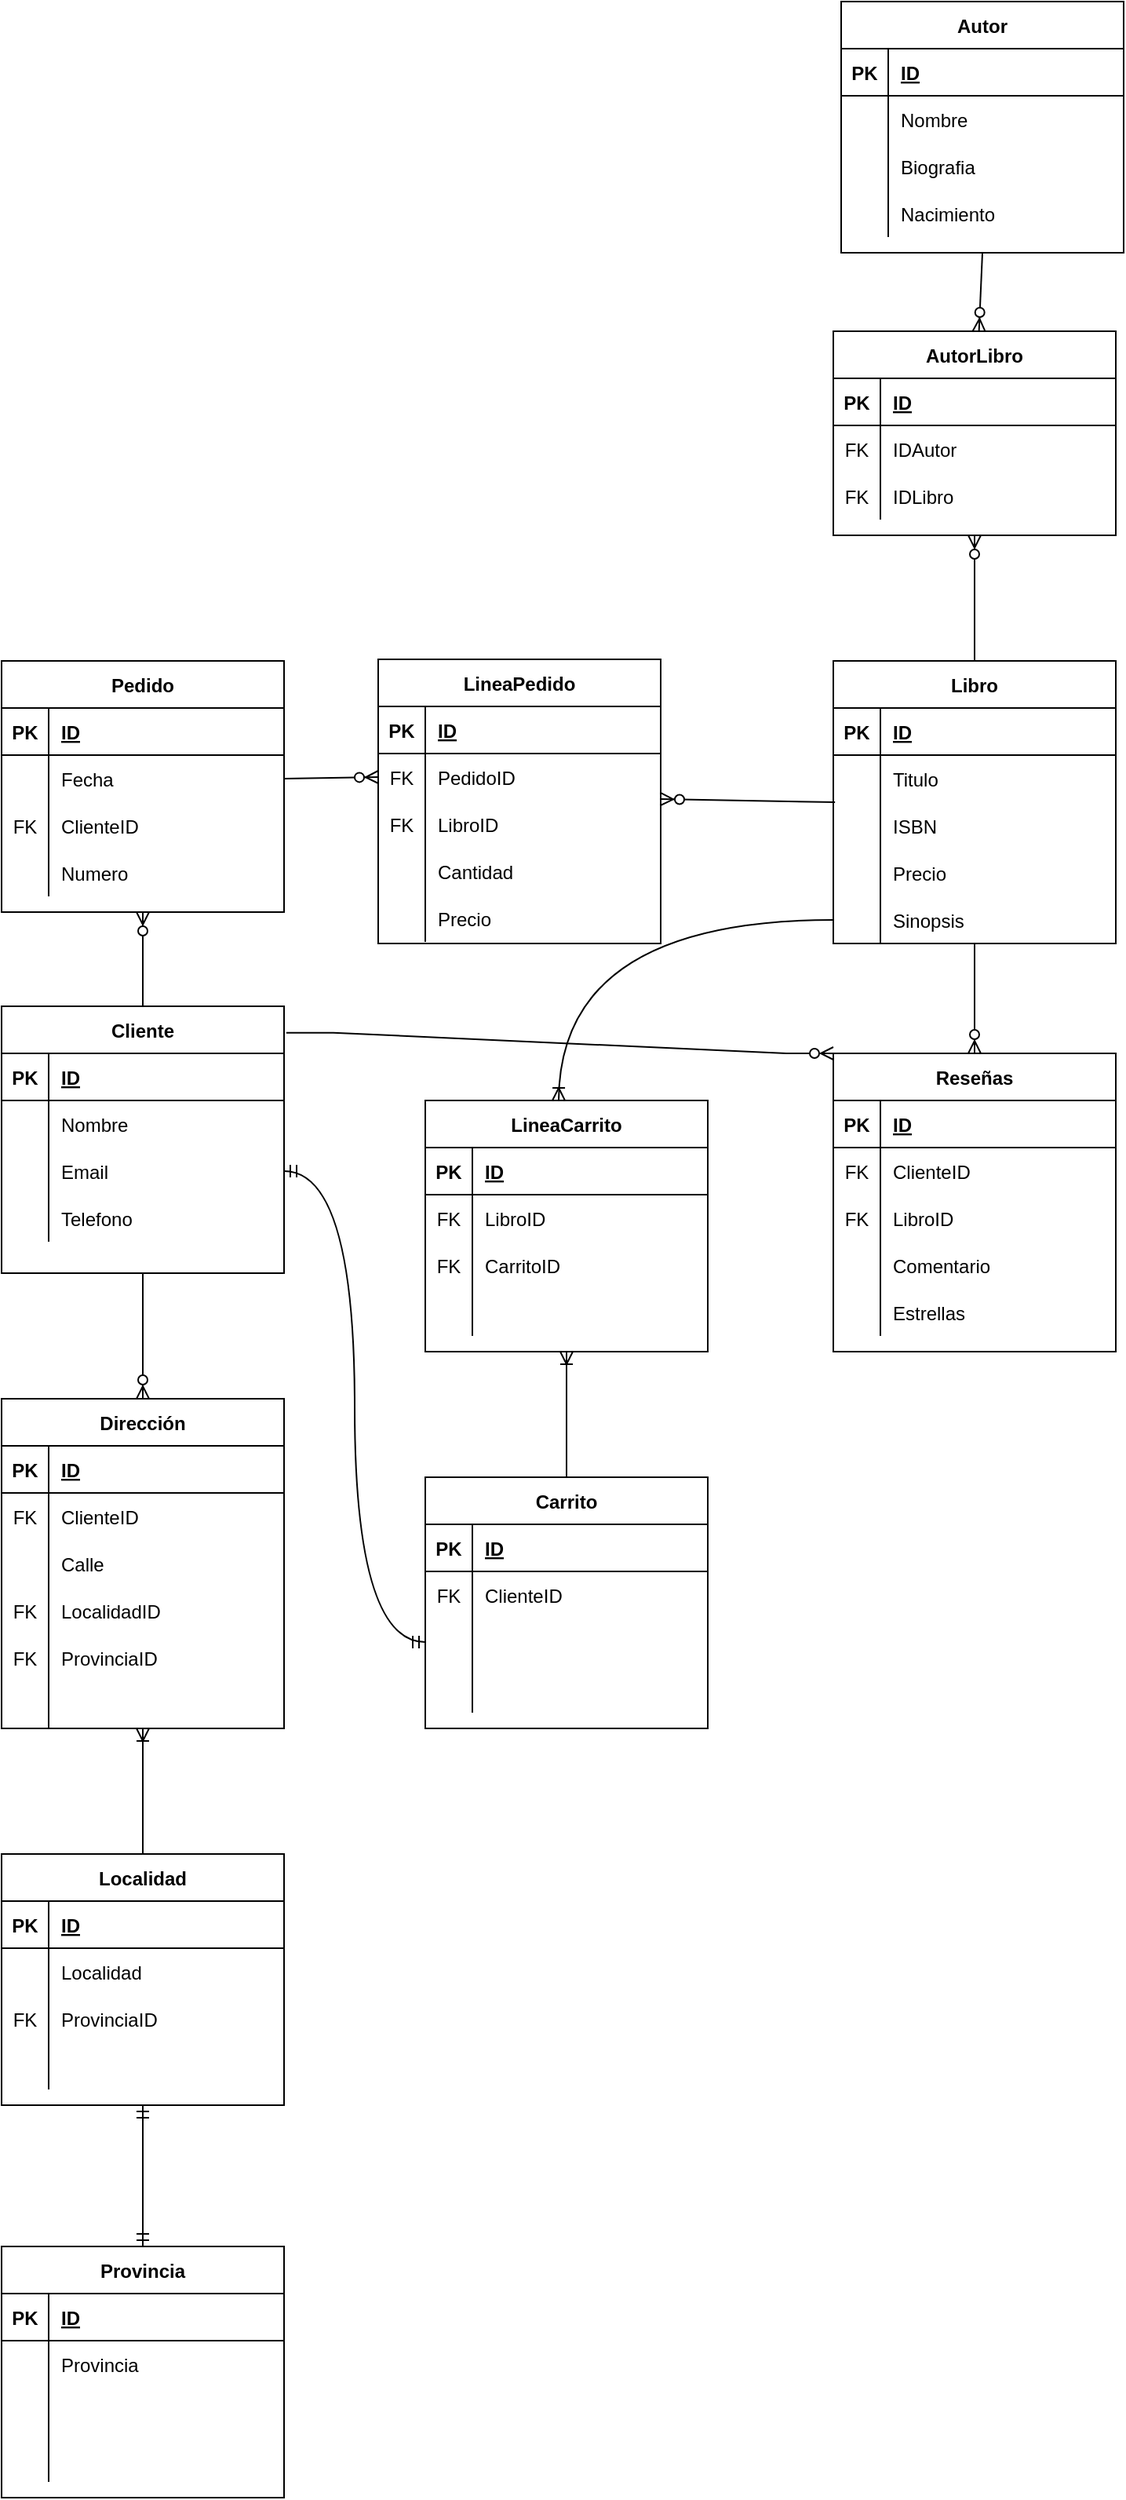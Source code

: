 <mxfile version="15.4.3" type="github">
  <diagram id="R2lEEEUBdFMjLlhIrx00" name="Page-1">
    <mxGraphModel dx="413" dy="2022" grid="1" gridSize="10" guides="1" tooltips="1" connect="1" arrows="1" fold="1" page="1" pageScale="1" pageWidth="850" pageHeight="1100" math="0" shadow="0" extFonts="Permanent Marker^https://fonts.googleapis.com/css?family=Permanent+Marker">
      <root>
        <mxCell id="0" />
        <mxCell id="1" parent="0" />
        <mxCell id="D24_BcmU_snjL173r20Y-1" value="Cliente" style="shape=table;startSize=30;container=1;collapsible=1;childLayout=tableLayout;fixedRows=1;rowLines=0;fontStyle=1;align=center;resizeLast=1;" parent="1" vertex="1">
          <mxGeometry x="70" y="500" width="180" height="170" as="geometry" />
        </mxCell>
        <mxCell id="D24_BcmU_snjL173r20Y-2" value="" style="shape=partialRectangle;collapsible=0;dropTarget=0;pointerEvents=0;fillColor=none;top=0;left=0;bottom=1;right=0;points=[[0,0.5],[1,0.5]];portConstraint=eastwest;" parent="D24_BcmU_snjL173r20Y-1" vertex="1">
          <mxGeometry y="30" width="180" height="30" as="geometry" />
        </mxCell>
        <mxCell id="D24_BcmU_snjL173r20Y-3" value="PK" style="shape=partialRectangle;connectable=0;fillColor=none;top=0;left=0;bottom=0;right=0;fontStyle=1;overflow=hidden;" parent="D24_BcmU_snjL173r20Y-2" vertex="1">
          <mxGeometry width="30" height="30" as="geometry">
            <mxRectangle width="30" height="30" as="alternateBounds" />
          </mxGeometry>
        </mxCell>
        <mxCell id="D24_BcmU_snjL173r20Y-4" value="ID" style="shape=partialRectangle;connectable=0;fillColor=none;top=0;left=0;bottom=0;right=0;align=left;spacingLeft=6;fontStyle=5;overflow=hidden;" parent="D24_BcmU_snjL173r20Y-2" vertex="1">
          <mxGeometry x="30" width="150" height="30" as="geometry">
            <mxRectangle width="150" height="30" as="alternateBounds" />
          </mxGeometry>
        </mxCell>
        <mxCell id="D24_BcmU_snjL173r20Y-5" value="" style="shape=partialRectangle;collapsible=0;dropTarget=0;pointerEvents=0;fillColor=none;top=0;left=0;bottom=0;right=0;points=[[0,0.5],[1,0.5]];portConstraint=eastwest;" parent="D24_BcmU_snjL173r20Y-1" vertex="1">
          <mxGeometry y="60" width="180" height="30" as="geometry" />
        </mxCell>
        <mxCell id="D24_BcmU_snjL173r20Y-6" value="" style="shape=partialRectangle;connectable=0;fillColor=none;top=0;left=0;bottom=0;right=0;editable=1;overflow=hidden;" parent="D24_BcmU_snjL173r20Y-5" vertex="1">
          <mxGeometry width="30" height="30" as="geometry">
            <mxRectangle width="30" height="30" as="alternateBounds" />
          </mxGeometry>
        </mxCell>
        <mxCell id="D24_BcmU_snjL173r20Y-7" value="Nombre" style="shape=partialRectangle;connectable=0;fillColor=none;top=0;left=0;bottom=0;right=0;align=left;spacingLeft=6;overflow=hidden;" parent="D24_BcmU_snjL173r20Y-5" vertex="1">
          <mxGeometry x="30" width="150" height="30" as="geometry">
            <mxRectangle width="150" height="30" as="alternateBounds" />
          </mxGeometry>
        </mxCell>
        <mxCell id="D24_BcmU_snjL173r20Y-8" value="" style="shape=partialRectangle;collapsible=0;dropTarget=0;pointerEvents=0;fillColor=none;top=0;left=0;bottom=0;right=0;points=[[0,0.5],[1,0.5]];portConstraint=eastwest;" parent="D24_BcmU_snjL173r20Y-1" vertex="1">
          <mxGeometry y="90" width="180" height="30" as="geometry" />
        </mxCell>
        <mxCell id="D24_BcmU_snjL173r20Y-9" value="" style="shape=partialRectangle;connectable=0;fillColor=none;top=0;left=0;bottom=0;right=0;editable=1;overflow=hidden;" parent="D24_BcmU_snjL173r20Y-8" vertex="1">
          <mxGeometry width="30" height="30" as="geometry">
            <mxRectangle width="30" height="30" as="alternateBounds" />
          </mxGeometry>
        </mxCell>
        <mxCell id="D24_BcmU_snjL173r20Y-10" value="Email" style="shape=partialRectangle;connectable=0;fillColor=none;top=0;left=0;bottom=0;right=0;align=left;spacingLeft=6;overflow=hidden;" parent="D24_BcmU_snjL173r20Y-8" vertex="1">
          <mxGeometry x="30" width="150" height="30" as="geometry">
            <mxRectangle width="150" height="30" as="alternateBounds" />
          </mxGeometry>
        </mxCell>
        <mxCell id="D24_BcmU_snjL173r20Y-11" value="" style="shape=partialRectangle;collapsible=0;dropTarget=0;pointerEvents=0;fillColor=none;top=0;left=0;bottom=0;right=0;points=[[0,0.5],[1,0.5]];portConstraint=eastwest;" parent="D24_BcmU_snjL173r20Y-1" vertex="1">
          <mxGeometry y="120" width="180" height="30" as="geometry" />
        </mxCell>
        <mxCell id="D24_BcmU_snjL173r20Y-12" value="" style="shape=partialRectangle;connectable=0;fillColor=none;top=0;left=0;bottom=0;right=0;editable=1;overflow=hidden;" parent="D24_BcmU_snjL173r20Y-11" vertex="1">
          <mxGeometry width="30" height="30" as="geometry">
            <mxRectangle width="30" height="30" as="alternateBounds" />
          </mxGeometry>
        </mxCell>
        <mxCell id="D24_BcmU_snjL173r20Y-13" value="Telefono" style="shape=partialRectangle;connectable=0;fillColor=none;top=0;left=0;bottom=0;right=0;align=left;spacingLeft=6;overflow=hidden;" parent="D24_BcmU_snjL173r20Y-11" vertex="1">
          <mxGeometry x="30" width="150" height="30" as="geometry">
            <mxRectangle width="150" height="30" as="alternateBounds" />
          </mxGeometry>
        </mxCell>
        <mxCell id="D24_BcmU_snjL173r20Y-14" value="Pedido" style="shape=table;startSize=30;container=1;collapsible=1;childLayout=tableLayout;fixedRows=1;rowLines=0;fontStyle=1;align=center;resizeLast=1;" parent="1" vertex="1">
          <mxGeometry x="70" y="280" width="180" height="160" as="geometry" />
        </mxCell>
        <mxCell id="D24_BcmU_snjL173r20Y-15" value="" style="shape=partialRectangle;collapsible=0;dropTarget=0;pointerEvents=0;fillColor=none;top=0;left=0;bottom=1;right=0;points=[[0,0.5],[1,0.5]];portConstraint=eastwest;" parent="D24_BcmU_snjL173r20Y-14" vertex="1">
          <mxGeometry y="30" width="180" height="30" as="geometry" />
        </mxCell>
        <mxCell id="D24_BcmU_snjL173r20Y-16" value="PK" style="shape=partialRectangle;connectable=0;fillColor=none;top=0;left=0;bottom=0;right=0;fontStyle=1;overflow=hidden;" parent="D24_BcmU_snjL173r20Y-15" vertex="1">
          <mxGeometry width="30" height="30" as="geometry">
            <mxRectangle width="30" height="30" as="alternateBounds" />
          </mxGeometry>
        </mxCell>
        <mxCell id="D24_BcmU_snjL173r20Y-17" value="ID" style="shape=partialRectangle;connectable=0;fillColor=none;top=0;left=0;bottom=0;right=0;align=left;spacingLeft=6;fontStyle=5;overflow=hidden;" parent="D24_BcmU_snjL173r20Y-15" vertex="1">
          <mxGeometry x="30" width="150" height="30" as="geometry">
            <mxRectangle width="150" height="30" as="alternateBounds" />
          </mxGeometry>
        </mxCell>
        <mxCell id="D24_BcmU_snjL173r20Y-18" value="" style="shape=partialRectangle;collapsible=0;dropTarget=0;pointerEvents=0;fillColor=none;top=0;left=0;bottom=0;right=0;points=[[0,0.5],[1,0.5]];portConstraint=eastwest;" parent="D24_BcmU_snjL173r20Y-14" vertex="1">
          <mxGeometry y="60" width="180" height="30" as="geometry" />
        </mxCell>
        <mxCell id="D24_BcmU_snjL173r20Y-19" value="" style="shape=partialRectangle;connectable=0;fillColor=none;top=0;left=0;bottom=0;right=0;editable=1;overflow=hidden;" parent="D24_BcmU_snjL173r20Y-18" vertex="1">
          <mxGeometry width="30" height="30" as="geometry">
            <mxRectangle width="30" height="30" as="alternateBounds" />
          </mxGeometry>
        </mxCell>
        <mxCell id="D24_BcmU_snjL173r20Y-20" value="Fecha" style="shape=partialRectangle;connectable=0;fillColor=none;top=0;left=0;bottom=0;right=0;align=left;spacingLeft=6;overflow=hidden;" parent="D24_BcmU_snjL173r20Y-18" vertex="1">
          <mxGeometry x="30" width="150" height="30" as="geometry">
            <mxRectangle width="150" height="30" as="alternateBounds" />
          </mxGeometry>
        </mxCell>
        <mxCell id="D24_BcmU_snjL173r20Y-21" value="" style="shape=partialRectangle;collapsible=0;dropTarget=0;pointerEvents=0;fillColor=none;top=0;left=0;bottom=0;right=0;points=[[0,0.5],[1,0.5]];portConstraint=eastwest;" parent="D24_BcmU_snjL173r20Y-14" vertex="1">
          <mxGeometry y="90" width="180" height="30" as="geometry" />
        </mxCell>
        <mxCell id="D24_BcmU_snjL173r20Y-22" value="FK" style="shape=partialRectangle;connectable=0;fillColor=none;top=0;left=0;bottom=0;right=0;editable=1;overflow=hidden;" parent="D24_BcmU_snjL173r20Y-21" vertex="1">
          <mxGeometry width="30" height="30" as="geometry">
            <mxRectangle width="30" height="30" as="alternateBounds" />
          </mxGeometry>
        </mxCell>
        <mxCell id="D24_BcmU_snjL173r20Y-23" value="ClienteID" style="shape=partialRectangle;connectable=0;fillColor=none;top=0;left=0;bottom=0;right=0;align=left;spacingLeft=6;overflow=hidden;" parent="D24_BcmU_snjL173r20Y-21" vertex="1">
          <mxGeometry x="30" width="150" height="30" as="geometry">
            <mxRectangle width="150" height="30" as="alternateBounds" />
          </mxGeometry>
        </mxCell>
        <mxCell id="D24_BcmU_snjL173r20Y-24" value="" style="shape=partialRectangle;collapsible=0;dropTarget=0;pointerEvents=0;fillColor=none;top=0;left=0;bottom=0;right=0;points=[[0,0.5],[1,0.5]];portConstraint=eastwest;" parent="D24_BcmU_snjL173r20Y-14" vertex="1">
          <mxGeometry y="120" width="180" height="30" as="geometry" />
        </mxCell>
        <mxCell id="D24_BcmU_snjL173r20Y-25" value="" style="shape=partialRectangle;connectable=0;fillColor=none;top=0;left=0;bottom=0;right=0;editable=1;overflow=hidden;" parent="D24_BcmU_snjL173r20Y-24" vertex="1">
          <mxGeometry width="30" height="30" as="geometry">
            <mxRectangle width="30" height="30" as="alternateBounds" />
          </mxGeometry>
        </mxCell>
        <mxCell id="D24_BcmU_snjL173r20Y-26" value="Numero" style="shape=partialRectangle;connectable=0;fillColor=none;top=0;left=0;bottom=0;right=0;align=left;spacingLeft=6;overflow=hidden;" parent="D24_BcmU_snjL173r20Y-24" vertex="1">
          <mxGeometry x="30" width="150" height="30" as="geometry">
            <mxRectangle width="150" height="30" as="alternateBounds" />
          </mxGeometry>
        </mxCell>
        <mxCell id="D24_BcmU_snjL173r20Y-27" value="LineaPedido" style="shape=table;startSize=30;container=1;collapsible=1;childLayout=tableLayout;fixedRows=1;rowLines=0;fontStyle=1;align=center;resizeLast=1;" parent="1" vertex="1">
          <mxGeometry x="310" y="279" width="180" height="181" as="geometry" />
        </mxCell>
        <mxCell id="D24_BcmU_snjL173r20Y-28" value="" style="shape=partialRectangle;collapsible=0;dropTarget=0;pointerEvents=0;fillColor=none;top=0;left=0;bottom=1;right=0;points=[[0,0.5],[1,0.5]];portConstraint=eastwest;" parent="D24_BcmU_snjL173r20Y-27" vertex="1">
          <mxGeometry y="30" width="180" height="30" as="geometry" />
        </mxCell>
        <mxCell id="D24_BcmU_snjL173r20Y-29" value="PK" style="shape=partialRectangle;connectable=0;fillColor=none;top=0;left=0;bottom=0;right=0;fontStyle=1;overflow=hidden;" parent="D24_BcmU_snjL173r20Y-28" vertex="1">
          <mxGeometry width="30" height="30" as="geometry" />
        </mxCell>
        <mxCell id="D24_BcmU_snjL173r20Y-30" value="ID" style="shape=partialRectangle;connectable=0;fillColor=none;top=0;left=0;bottom=0;right=0;align=left;spacingLeft=6;fontStyle=5;overflow=hidden;" parent="D24_BcmU_snjL173r20Y-28" vertex="1">
          <mxGeometry x="30" width="150" height="30" as="geometry" />
        </mxCell>
        <mxCell id="D24_BcmU_snjL173r20Y-31" value="" style="shape=partialRectangle;collapsible=0;dropTarget=0;pointerEvents=0;fillColor=none;top=0;left=0;bottom=0;right=0;points=[[0,0.5],[1,0.5]];portConstraint=eastwest;" parent="D24_BcmU_snjL173r20Y-27" vertex="1">
          <mxGeometry y="60" width="180" height="30" as="geometry" />
        </mxCell>
        <mxCell id="D24_BcmU_snjL173r20Y-32" value="FK" style="shape=partialRectangle;connectable=0;fillColor=none;top=0;left=0;bottom=0;right=0;editable=1;overflow=hidden;" parent="D24_BcmU_snjL173r20Y-31" vertex="1">
          <mxGeometry width="30" height="30" as="geometry" />
        </mxCell>
        <mxCell id="D24_BcmU_snjL173r20Y-33" value="PedidoID" style="shape=partialRectangle;connectable=0;fillColor=none;top=0;left=0;bottom=0;right=0;align=left;spacingLeft=6;overflow=hidden;" parent="D24_BcmU_snjL173r20Y-31" vertex="1">
          <mxGeometry x="30" width="150" height="30" as="geometry" />
        </mxCell>
        <mxCell id="D24_BcmU_snjL173r20Y-34" value="" style="shape=partialRectangle;collapsible=0;dropTarget=0;pointerEvents=0;fillColor=none;top=0;left=0;bottom=0;right=0;points=[[0,0.5],[1,0.5]];portConstraint=eastwest;" parent="D24_BcmU_snjL173r20Y-27" vertex="1">
          <mxGeometry y="90" width="180" height="30" as="geometry" />
        </mxCell>
        <mxCell id="D24_BcmU_snjL173r20Y-35" value="FK" style="shape=partialRectangle;connectable=0;fillColor=none;top=0;left=0;bottom=0;right=0;editable=1;overflow=hidden;" parent="D24_BcmU_snjL173r20Y-34" vertex="1">
          <mxGeometry width="30" height="30" as="geometry" />
        </mxCell>
        <mxCell id="D24_BcmU_snjL173r20Y-36" value="LibroID" style="shape=partialRectangle;connectable=0;fillColor=none;top=0;left=0;bottom=0;right=0;align=left;spacingLeft=6;overflow=hidden;" parent="D24_BcmU_snjL173r20Y-34" vertex="1">
          <mxGeometry x="30" width="150" height="30" as="geometry" />
        </mxCell>
        <mxCell id="D24_BcmU_snjL173r20Y-37" value="" style="shape=partialRectangle;collapsible=0;dropTarget=0;pointerEvents=0;fillColor=none;top=0;left=0;bottom=0;right=0;points=[[0,0.5],[1,0.5]];portConstraint=eastwest;" parent="D24_BcmU_snjL173r20Y-27" vertex="1">
          <mxGeometry y="120" width="180" height="30" as="geometry" />
        </mxCell>
        <mxCell id="D24_BcmU_snjL173r20Y-38" value="" style="shape=partialRectangle;connectable=0;fillColor=none;top=0;left=0;bottom=0;right=0;editable=1;overflow=hidden;" parent="D24_BcmU_snjL173r20Y-37" vertex="1">
          <mxGeometry width="30" height="30" as="geometry" />
        </mxCell>
        <mxCell id="D24_BcmU_snjL173r20Y-39" value="Cantidad" style="shape=partialRectangle;connectable=0;fillColor=none;top=0;left=0;bottom=0;right=0;align=left;spacingLeft=6;overflow=hidden;" parent="D24_BcmU_snjL173r20Y-37" vertex="1">
          <mxGeometry x="30" width="150" height="30" as="geometry" />
        </mxCell>
        <mxCell id="D24_BcmU_snjL173r20Y-85" value="" style="shape=partialRectangle;collapsible=0;dropTarget=0;pointerEvents=0;fillColor=none;top=0;left=0;bottom=0;right=0;points=[[0,0.5],[1,0.5]];portConstraint=eastwest;" parent="D24_BcmU_snjL173r20Y-27" vertex="1">
          <mxGeometry y="150" width="180" height="30" as="geometry" />
        </mxCell>
        <mxCell id="D24_BcmU_snjL173r20Y-86" value="" style="shape=partialRectangle;connectable=0;fillColor=none;top=0;left=0;bottom=0;right=0;editable=1;overflow=hidden;" parent="D24_BcmU_snjL173r20Y-85" vertex="1">
          <mxGeometry width="30" height="30" as="geometry" />
        </mxCell>
        <mxCell id="D24_BcmU_snjL173r20Y-87" value="Precio" style="shape=partialRectangle;connectable=0;fillColor=none;top=0;left=0;bottom=0;right=0;align=left;spacingLeft=6;overflow=hidden;" parent="D24_BcmU_snjL173r20Y-85" vertex="1">
          <mxGeometry x="30" width="150" height="30" as="geometry" />
        </mxCell>
        <mxCell id="D24_BcmU_snjL173r20Y-40" value="Libro" style="shape=table;startSize=30;container=1;collapsible=1;childLayout=tableLayout;fixedRows=1;rowLines=0;fontStyle=1;align=center;resizeLast=1;" parent="1" vertex="1">
          <mxGeometry x="600" y="280" width="180" height="180" as="geometry" />
        </mxCell>
        <mxCell id="D24_BcmU_snjL173r20Y-41" value="" style="shape=partialRectangle;collapsible=0;dropTarget=0;pointerEvents=0;fillColor=none;top=0;left=0;bottom=1;right=0;points=[[0,0.5],[1,0.5]];portConstraint=eastwest;" parent="D24_BcmU_snjL173r20Y-40" vertex="1">
          <mxGeometry y="30" width="180" height="30" as="geometry" />
        </mxCell>
        <mxCell id="D24_BcmU_snjL173r20Y-42" value="PK" style="shape=partialRectangle;connectable=0;fillColor=none;top=0;left=0;bottom=0;right=0;fontStyle=1;overflow=hidden;" parent="D24_BcmU_snjL173r20Y-41" vertex="1">
          <mxGeometry width="30" height="30" as="geometry">
            <mxRectangle width="30" height="30" as="alternateBounds" />
          </mxGeometry>
        </mxCell>
        <mxCell id="D24_BcmU_snjL173r20Y-43" value="ID" style="shape=partialRectangle;connectable=0;fillColor=none;top=0;left=0;bottom=0;right=0;align=left;spacingLeft=6;fontStyle=5;overflow=hidden;" parent="D24_BcmU_snjL173r20Y-41" vertex="1">
          <mxGeometry x="30" width="150" height="30" as="geometry">
            <mxRectangle width="150" height="30" as="alternateBounds" />
          </mxGeometry>
        </mxCell>
        <mxCell id="D24_BcmU_snjL173r20Y-44" value="" style="shape=partialRectangle;collapsible=0;dropTarget=0;pointerEvents=0;fillColor=none;top=0;left=0;bottom=0;right=0;points=[[0,0.5],[1,0.5]];portConstraint=eastwest;" parent="D24_BcmU_snjL173r20Y-40" vertex="1">
          <mxGeometry y="60" width="180" height="30" as="geometry" />
        </mxCell>
        <mxCell id="D24_BcmU_snjL173r20Y-45" value="" style="shape=partialRectangle;connectable=0;fillColor=none;top=0;left=0;bottom=0;right=0;editable=1;overflow=hidden;" parent="D24_BcmU_snjL173r20Y-44" vertex="1">
          <mxGeometry width="30" height="30" as="geometry">
            <mxRectangle width="30" height="30" as="alternateBounds" />
          </mxGeometry>
        </mxCell>
        <mxCell id="D24_BcmU_snjL173r20Y-46" value="Titulo" style="shape=partialRectangle;connectable=0;fillColor=none;top=0;left=0;bottom=0;right=0;align=left;spacingLeft=6;overflow=hidden;" parent="D24_BcmU_snjL173r20Y-44" vertex="1">
          <mxGeometry x="30" width="150" height="30" as="geometry">
            <mxRectangle width="150" height="30" as="alternateBounds" />
          </mxGeometry>
        </mxCell>
        <mxCell id="D24_BcmU_snjL173r20Y-47" value="" style="shape=partialRectangle;collapsible=0;dropTarget=0;pointerEvents=0;fillColor=none;top=0;left=0;bottom=0;right=0;points=[[0,0.5],[1,0.5]];portConstraint=eastwest;" parent="D24_BcmU_snjL173r20Y-40" vertex="1">
          <mxGeometry y="90" width="180" height="30" as="geometry" />
        </mxCell>
        <mxCell id="D24_BcmU_snjL173r20Y-48" value="" style="shape=partialRectangle;connectable=0;fillColor=none;top=0;left=0;bottom=0;right=0;editable=1;overflow=hidden;" parent="D24_BcmU_snjL173r20Y-47" vertex="1">
          <mxGeometry width="30" height="30" as="geometry">
            <mxRectangle width="30" height="30" as="alternateBounds" />
          </mxGeometry>
        </mxCell>
        <mxCell id="D24_BcmU_snjL173r20Y-49" value="ISBN" style="shape=partialRectangle;connectable=0;fillColor=none;top=0;left=0;bottom=0;right=0;align=left;spacingLeft=6;overflow=hidden;" parent="D24_BcmU_snjL173r20Y-47" vertex="1">
          <mxGeometry x="30" width="150" height="30" as="geometry">
            <mxRectangle width="150" height="30" as="alternateBounds" />
          </mxGeometry>
        </mxCell>
        <mxCell id="D24_BcmU_snjL173r20Y-50" value="" style="shape=partialRectangle;collapsible=0;dropTarget=0;pointerEvents=0;fillColor=none;top=0;left=0;bottom=0;right=0;points=[[0,0.5],[1,0.5]];portConstraint=eastwest;" parent="D24_BcmU_snjL173r20Y-40" vertex="1">
          <mxGeometry y="120" width="180" height="30" as="geometry" />
        </mxCell>
        <mxCell id="D24_BcmU_snjL173r20Y-51" value="" style="shape=partialRectangle;connectable=0;fillColor=none;top=0;left=0;bottom=0;right=0;editable=1;overflow=hidden;" parent="D24_BcmU_snjL173r20Y-50" vertex="1">
          <mxGeometry width="30" height="30" as="geometry">
            <mxRectangle width="30" height="30" as="alternateBounds" />
          </mxGeometry>
        </mxCell>
        <mxCell id="D24_BcmU_snjL173r20Y-52" value="Precio" style="shape=partialRectangle;connectable=0;fillColor=none;top=0;left=0;bottom=0;right=0;align=left;spacingLeft=6;overflow=hidden;" parent="D24_BcmU_snjL173r20Y-50" vertex="1">
          <mxGeometry x="30" width="150" height="30" as="geometry">
            <mxRectangle width="150" height="30" as="alternateBounds" />
          </mxGeometry>
        </mxCell>
        <mxCell id="D24_BcmU_snjL173r20Y-91" value="" style="shape=partialRectangle;collapsible=0;dropTarget=0;pointerEvents=0;fillColor=none;top=0;left=0;bottom=0;right=0;points=[[0,0.5],[1,0.5]];portConstraint=eastwest;" parent="D24_BcmU_snjL173r20Y-40" vertex="1">
          <mxGeometry y="150" width="180" height="30" as="geometry" />
        </mxCell>
        <mxCell id="D24_BcmU_snjL173r20Y-92" value="" style="shape=partialRectangle;connectable=0;fillColor=none;top=0;left=0;bottom=0;right=0;editable=1;overflow=hidden;" parent="D24_BcmU_snjL173r20Y-91" vertex="1">
          <mxGeometry width="30" height="30" as="geometry">
            <mxRectangle width="30" height="30" as="alternateBounds" />
          </mxGeometry>
        </mxCell>
        <mxCell id="D24_BcmU_snjL173r20Y-93" value="Sinopsis" style="shape=partialRectangle;connectable=0;fillColor=none;top=0;left=0;bottom=0;right=0;align=left;spacingLeft=6;overflow=hidden;" parent="D24_BcmU_snjL173r20Y-91" vertex="1">
          <mxGeometry x="30" width="150" height="30" as="geometry">
            <mxRectangle width="150" height="30" as="alternateBounds" />
          </mxGeometry>
        </mxCell>
        <mxCell id="D24_BcmU_snjL173r20Y-53" value="Autor" style="shape=table;startSize=30;container=1;collapsible=1;childLayout=tableLayout;fixedRows=1;rowLines=0;fontStyle=1;align=center;resizeLast=1;" parent="1" vertex="1">
          <mxGeometry x="605" y="-140" width="180" height="160" as="geometry" />
        </mxCell>
        <mxCell id="D24_BcmU_snjL173r20Y-54" value="" style="shape=partialRectangle;collapsible=0;dropTarget=0;pointerEvents=0;fillColor=none;top=0;left=0;bottom=1;right=0;points=[[0,0.5],[1,0.5]];portConstraint=eastwest;" parent="D24_BcmU_snjL173r20Y-53" vertex="1">
          <mxGeometry y="30" width="180" height="30" as="geometry" />
        </mxCell>
        <mxCell id="D24_BcmU_snjL173r20Y-55" value="PK" style="shape=partialRectangle;connectable=0;fillColor=none;top=0;left=0;bottom=0;right=0;fontStyle=1;overflow=hidden;" parent="D24_BcmU_snjL173r20Y-54" vertex="1">
          <mxGeometry width="30" height="30" as="geometry" />
        </mxCell>
        <mxCell id="D24_BcmU_snjL173r20Y-56" value="ID" style="shape=partialRectangle;connectable=0;fillColor=none;top=0;left=0;bottom=0;right=0;align=left;spacingLeft=6;fontStyle=5;overflow=hidden;" parent="D24_BcmU_snjL173r20Y-54" vertex="1">
          <mxGeometry x="30" width="150" height="30" as="geometry" />
        </mxCell>
        <mxCell id="D24_BcmU_snjL173r20Y-57" value="" style="shape=partialRectangle;collapsible=0;dropTarget=0;pointerEvents=0;fillColor=none;top=0;left=0;bottom=0;right=0;points=[[0,0.5],[1,0.5]];portConstraint=eastwest;" parent="D24_BcmU_snjL173r20Y-53" vertex="1">
          <mxGeometry y="60" width="180" height="30" as="geometry" />
        </mxCell>
        <mxCell id="D24_BcmU_snjL173r20Y-58" value="" style="shape=partialRectangle;connectable=0;fillColor=none;top=0;left=0;bottom=0;right=0;editable=1;overflow=hidden;" parent="D24_BcmU_snjL173r20Y-57" vertex="1">
          <mxGeometry width="30" height="30" as="geometry" />
        </mxCell>
        <mxCell id="D24_BcmU_snjL173r20Y-59" value="Nombre" style="shape=partialRectangle;connectable=0;fillColor=none;top=0;left=0;bottom=0;right=0;align=left;spacingLeft=6;overflow=hidden;" parent="D24_BcmU_snjL173r20Y-57" vertex="1">
          <mxGeometry x="30" width="150" height="30" as="geometry" />
        </mxCell>
        <mxCell id="D24_BcmU_snjL173r20Y-60" value="" style="shape=partialRectangle;collapsible=0;dropTarget=0;pointerEvents=0;fillColor=none;top=0;left=0;bottom=0;right=0;points=[[0,0.5],[1,0.5]];portConstraint=eastwest;" parent="D24_BcmU_snjL173r20Y-53" vertex="1">
          <mxGeometry y="90" width="180" height="30" as="geometry" />
        </mxCell>
        <mxCell id="D24_BcmU_snjL173r20Y-61" value="" style="shape=partialRectangle;connectable=0;fillColor=none;top=0;left=0;bottom=0;right=0;editable=1;overflow=hidden;" parent="D24_BcmU_snjL173r20Y-60" vertex="1">
          <mxGeometry width="30" height="30" as="geometry" />
        </mxCell>
        <mxCell id="D24_BcmU_snjL173r20Y-62" value="Biografia" style="shape=partialRectangle;connectable=0;fillColor=none;top=0;left=0;bottom=0;right=0;align=left;spacingLeft=6;overflow=hidden;" parent="D24_BcmU_snjL173r20Y-60" vertex="1">
          <mxGeometry x="30" width="150" height="30" as="geometry" />
        </mxCell>
        <mxCell id="D24_BcmU_snjL173r20Y-63" value="" style="shape=partialRectangle;collapsible=0;dropTarget=0;pointerEvents=0;fillColor=none;top=0;left=0;bottom=0;right=0;points=[[0,0.5],[1,0.5]];portConstraint=eastwest;" parent="D24_BcmU_snjL173r20Y-53" vertex="1">
          <mxGeometry y="120" width="180" height="30" as="geometry" />
        </mxCell>
        <mxCell id="D24_BcmU_snjL173r20Y-64" value="" style="shape=partialRectangle;connectable=0;fillColor=none;top=0;left=0;bottom=0;right=0;editable=1;overflow=hidden;" parent="D24_BcmU_snjL173r20Y-63" vertex="1">
          <mxGeometry width="30" height="30" as="geometry" />
        </mxCell>
        <mxCell id="D24_BcmU_snjL173r20Y-65" value="Nacimiento" style="shape=partialRectangle;connectable=0;fillColor=none;top=0;left=0;bottom=0;right=0;align=left;spacingLeft=6;overflow=hidden;" parent="D24_BcmU_snjL173r20Y-63" vertex="1">
          <mxGeometry x="30" width="150" height="30" as="geometry" />
        </mxCell>
        <mxCell id="D24_BcmU_snjL173r20Y-66" value="AutorLibro" style="shape=table;startSize=30;container=1;collapsible=1;childLayout=tableLayout;fixedRows=1;rowLines=0;fontStyle=1;align=center;resizeLast=1;" parent="1" vertex="1">
          <mxGeometry x="600" y="70" width="180" height="130" as="geometry" />
        </mxCell>
        <mxCell id="D24_BcmU_snjL173r20Y-67" value="" style="shape=partialRectangle;collapsible=0;dropTarget=0;pointerEvents=0;fillColor=none;top=0;left=0;bottom=1;right=0;points=[[0,0.5],[1,0.5]];portConstraint=eastwest;" parent="D24_BcmU_snjL173r20Y-66" vertex="1">
          <mxGeometry y="30" width="180" height="30" as="geometry" />
        </mxCell>
        <mxCell id="D24_BcmU_snjL173r20Y-68" value="PK" style="shape=partialRectangle;connectable=0;fillColor=none;top=0;left=0;bottom=0;right=0;fontStyle=1;overflow=hidden;" parent="D24_BcmU_snjL173r20Y-67" vertex="1">
          <mxGeometry width="30" height="30" as="geometry">
            <mxRectangle width="30" height="30" as="alternateBounds" />
          </mxGeometry>
        </mxCell>
        <mxCell id="D24_BcmU_snjL173r20Y-69" value="ID" style="shape=partialRectangle;connectable=0;fillColor=none;top=0;left=0;bottom=0;right=0;align=left;spacingLeft=6;fontStyle=5;overflow=hidden;" parent="D24_BcmU_snjL173r20Y-67" vertex="1">
          <mxGeometry x="30" width="150" height="30" as="geometry">
            <mxRectangle width="150" height="30" as="alternateBounds" />
          </mxGeometry>
        </mxCell>
        <mxCell id="D24_BcmU_snjL173r20Y-70" value="" style="shape=partialRectangle;collapsible=0;dropTarget=0;pointerEvents=0;fillColor=none;top=0;left=0;bottom=0;right=0;points=[[0,0.5],[1,0.5]];portConstraint=eastwest;" parent="D24_BcmU_snjL173r20Y-66" vertex="1">
          <mxGeometry y="60" width="180" height="30" as="geometry" />
        </mxCell>
        <mxCell id="D24_BcmU_snjL173r20Y-71" value="FK" style="shape=partialRectangle;connectable=0;fillColor=none;top=0;left=0;bottom=0;right=0;editable=1;overflow=hidden;" parent="D24_BcmU_snjL173r20Y-70" vertex="1">
          <mxGeometry width="30" height="30" as="geometry">
            <mxRectangle width="30" height="30" as="alternateBounds" />
          </mxGeometry>
        </mxCell>
        <mxCell id="D24_BcmU_snjL173r20Y-72" value="IDAutor" style="shape=partialRectangle;connectable=0;fillColor=none;top=0;left=0;bottom=0;right=0;align=left;spacingLeft=6;overflow=hidden;" parent="D24_BcmU_snjL173r20Y-70" vertex="1">
          <mxGeometry x="30" width="150" height="30" as="geometry">
            <mxRectangle width="150" height="30" as="alternateBounds" />
          </mxGeometry>
        </mxCell>
        <mxCell id="D24_BcmU_snjL173r20Y-73" value="" style="shape=partialRectangle;collapsible=0;dropTarget=0;pointerEvents=0;fillColor=none;top=0;left=0;bottom=0;right=0;points=[[0,0.5],[1,0.5]];portConstraint=eastwest;" parent="D24_BcmU_snjL173r20Y-66" vertex="1">
          <mxGeometry y="90" width="180" height="30" as="geometry" />
        </mxCell>
        <mxCell id="D24_BcmU_snjL173r20Y-74" value="FK" style="shape=partialRectangle;connectable=0;fillColor=none;top=0;left=0;bottom=0;right=0;editable=1;overflow=hidden;" parent="D24_BcmU_snjL173r20Y-73" vertex="1">
          <mxGeometry width="30" height="30" as="geometry">
            <mxRectangle width="30" height="30" as="alternateBounds" />
          </mxGeometry>
        </mxCell>
        <mxCell id="D24_BcmU_snjL173r20Y-75" value="IDLibro" style="shape=partialRectangle;connectable=0;fillColor=none;top=0;left=0;bottom=0;right=0;align=left;spacingLeft=6;overflow=hidden;" parent="D24_BcmU_snjL173r20Y-73" vertex="1">
          <mxGeometry x="30" width="150" height="30" as="geometry">
            <mxRectangle width="150" height="30" as="alternateBounds" />
          </mxGeometry>
        </mxCell>
        <mxCell id="D24_BcmU_snjL173r20Y-79" value="" style="fontSize=12;html=1;endArrow=ERzeroToMany;endFill=1;exitX=0.5;exitY=0;exitDx=0;exitDy=0;entryX=0.5;entryY=1;entryDx=0;entryDy=0;" parent="1" source="D24_BcmU_snjL173r20Y-1" edge="1" target="D24_BcmU_snjL173r20Y-14">
          <mxGeometry width="100" height="100" relative="1" as="geometry">
            <mxPoint x="370" y="400" as="sourcePoint" />
            <mxPoint x="150" y="450" as="targetPoint" />
          </mxGeometry>
        </mxCell>
        <mxCell id="D24_BcmU_snjL173r20Y-80" value="" style="fontSize=12;html=1;endArrow=ERzeroToMany;endFill=1;exitX=1;exitY=0.5;exitDx=0;exitDy=0;entryX=0;entryY=0.5;entryDx=0;entryDy=0;" parent="1" source="D24_BcmU_snjL173r20Y-18" target="D24_BcmU_snjL173r20Y-31" edge="1">
          <mxGeometry width="100" height="100" relative="1" as="geometry">
            <mxPoint x="177.92" y="539.04" as="sourcePoint" />
            <mxPoint x="180" y="450" as="targetPoint" />
          </mxGeometry>
        </mxCell>
        <mxCell id="D24_BcmU_snjL173r20Y-81" value="" style="fontSize=12;html=1;endArrow=ERzeroToMany;endFill=1;exitX=0.006;exitY=0;exitDx=0;exitDy=0;exitPerimeter=0;entryX=1;entryY=-0.033;entryDx=0;entryDy=0;entryPerimeter=0;" parent="1" source="D24_BcmU_snjL173r20Y-47" target="D24_BcmU_snjL173r20Y-34" edge="1">
          <mxGeometry width="100" height="100" relative="1" as="geometry">
            <mxPoint x="250" y="365" as="sourcePoint" />
            <mxPoint x="540" y="340" as="targetPoint" />
          </mxGeometry>
        </mxCell>
        <mxCell id="D24_BcmU_snjL173r20Y-82" value="" style="fontSize=12;html=1;endArrow=ERzeroToMany;endFill=1;exitX=0.5;exitY=0;exitDx=0;exitDy=0;entryX=0.5;entryY=1;entryDx=0;entryDy=0;" parent="1" source="D24_BcmU_snjL173r20Y-40" target="D24_BcmU_snjL173r20Y-66" edge="1">
          <mxGeometry width="100" height="100" relative="1" as="geometry">
            <mxPoint x="611.08" y="380" as="sourcePoint" />
            <mxPoint x="500" y="378.01" as="targetPoint" />
          </mxGeometry>
        </mxCell>
        <mxCell id="D24_BcmU_snjL173r20Y-83" value="" style="fontSize=12;html=1;endArrow=ERzeroToMany;endFill=1;exitX=0.5;exitY=1;exitDx=0;exitDy=0;" parent="1" source="D24_BcmU_snjL173r20Y-53" target="D24_BcmU_snjL173r20Y-66" edge="1">
          <mxGeometry width="100" height="100" relative="1" as="geometry">
            <mxPoint x="700" y="290" as="sourcePoint" />
            <mxPoint x="700" y="240" as="targetPoint" />
          </mxGeometry>
        </mxCell>
        <mxCell id="N1OmtjhmehgEjRkZOcJP-1" value="Reseñas" style="shape=table;startSize=30;container=1;collapsible=1;childLayout=tableLayout;fixedRows=1;rowLines=0;fontStyle=1;align=center;resizeLast=1;" vertex="1" parent="1">
          <mxGeometry x="600" y="530" width="180" height="190" as="geometry" />
        </mxCell>
        <mxCell id="N1OmtjhmehgEjRkZOcJP-2" value="" style="shape=partialRectangle;collapsible=0;dropTarget=0;pointerEvents=0;fillColor=none;top=0;left=0;bottom=1;right=0;points=[[0,0.5],[1,0.5]];portConstraint=eastwest;" vertex="1" parent="N1OmtjhmehgEjRkZOcJP-1">
          <mxGeometry y="30" width="180" height="30" as="geometry" />
        </mxCell>
        <mxCell id="N1OmtjhmehgEjRkZOcJP-3" value="PK" style="shape=partialRectangle;connectable=0;fillColor=none;top=0;left=0;bottom=0;right=0;fontStyle=1;overflow=hidden;" vertex="1" parent="N1OmtjhmehgEjRkZOcJP-2">
          <mxGeometry width="30" height="30" as="geometry">
            <mxRectangle width="30" height="30" as="alternateBounds" />
          </mxGeometry>
        </mxCell>
        <mxCell id="N1OmtjhmehgEjRkZOcJP-4" value="ID" style="shape=partialRectangle;connectable=0;fillColor=none;top=0;left=0;bottom=0;right=0;align=left;spacingLeft=6;fontStyle=5;overflow=hidden;" vertex="1" parent="N1OmtjhmehgEjRkZOcJP-2">
          <mxGeometry x="30" width="150" height="30" as="geometry">
            <mxRectangle width="150" height="30" as="alternateBounds" />
          </mxGeometry>
        </mxCell>
        <mxCell id="N1OmtjhmehgEjRkZOcJP-5" value="" style="shape=partialRectangle;collapsible=0;dropTarget=0;pointerEvents=0;fillColor=none;top=0;left=0;bottom=0;right=0;points=[[0,0.5],[1,0.5]];portConstraint=eastwest;" vertex="1" parent="N1OmtjhmehgEjRkZOcJP-1">
          <mxGeometry y="60" width="180" height="30" as="geometry" />
        </mxCell>
        <mxCell id="N1OmtjhmehgEjRkZOcJP-6" value="FK" style="shape=partialRectangle;connectable=0;fillColor=none;top=0;left=0;bottom=0;right=0;editable=1;overflow=hidden;" vertex="1" parent="N1OmtjhmehgEjRkZOcJP-5">
          <mxGeometry width="30" height="30" as="geometry">
            <mxRectangle width="30" height="30" as="alternateBounds" />
          </mxGeometry>
        </mxCell>
        <mxCell id="N1OmtjhmehgEjRkZOcJP-7" value="ClienteID" style="shape=partialRectangle;connectable=0;fillColor=none;top=0;left=0;bottom=0;right=0;align=left;spacingLeft=6;overflow=hidden;" vertex="1" parent="N1OmtjhmehgEjRkZOcJP-5">
          <mxGeometry x="30" width="150" height="30" as="geometry">
            <mxRectangle width="150" height="30" as="alternateBounds" />
          </mxGeometry>
        </mxCell>
        <mxCell id="N1OmtjhmehgEjRkZOcJP-8" value="" style="shape=partialRectangle;collapsible=0;dropTarget=0;pointerEvents=0;fillColor=none;top=0;left=0;bottom=0;right=0;points=[[0,0.5],[1,0.5]];portConstraint=eastwest;" vertex="1" parent="N1OmtjhmehgEjRkZOcJP-1">
          <mxGeometry y="90" width="180" height="30" as="geometry" />
        </mxCell>
        <mxCell id="N1OmtjhmehgEjRkZOcJP-9" value="FK" style="shape=partialRectangle;connectable=0;fillColor=none;top=0;left=0;bottom=0;right=0;editable=1;overflow=hidden;" vertex="1" parent="N1OmtjhmehgEjRkZOcJP-8">
          <mxGeometry width="30" height="30" as="geometry">
            <mxRectangle width="30" height="30" as="alternateBounds" />
          </mxGeometry>
        </mxCell>
        <mxCell id="N1OmtjhmehgEjRkZOcJP-10" value="LibroID" style="shape=partialRectangle;connectable=0;fillColor=none;top=0;left=0;bottom=0;right=0;align=left;spacingLeft=6;overflow=hidden;" vertex="1" parent="N1OmtjhmehgEjRkZOcJP-8">
          <mxGeometry x="30" width="150" height="30" as="geometry">
            <mxRectangle width="150" height="30" as="alternateBounds" />
          </mxGeometry>
        </mxCell>
        <mxCell id="N1OmtjhmehgEjRkZOcJP-11" value="" style="shape=partialRectangle;collapsible=0;dropTarget=0;pointerEvents=0;fillColor=none;top=0;left=0;bottom=0;right=0;points=[[0,0.5],[1,0.5]];portConstraint=eastwest;" vertex="1" parent="N1OmtjhmehgEjRkZOcJP-1">
          <mxGeometry y="120" width="180" height="30" as="geometry" />
        </mxCell>
        <mxCell id="N1OmtjhmehgEjRkZOcJP-12" value="" style="shape=partialRectangle;connectable=0;fillColor=none;top=0;left=0;bottom=0;right=0;editable=1;overflow=hidden;" vertex="1" parent="N1OmtjhmehgEjRkZOcJP-11">
          <mxGeometry width="30" height="30" as="geometry">
            <mxRectangle width="30" height="30" as="alternateBounds" />
          </mxGeometry>
        </mxCell>
        <mxCell id="N1OmtjhmehgEjRkZOcJP-13" value="Comentario" style="shape=partialRectangle;connectable=0;fillColor=none;top=0;left=0;bottom=0;right=0;align=left;spacingLeft=6;overflow=hidden;" vertex="1" parent="N1OmtjhmehgEjRkZOcJP-11">
          <mxGeometry x="30" width="150" height="30" as="geometry">
            <mxRectangle width="150" height="30" as="alternateBounds" />
          </mxGeometry>
        </mxCell>
        <mxCell id="N1OmtjhmehgEjRkZOcJP-15" value="" style="shape=partialRectangle;collapsible=0;dropTarget=0;pointerEvents=0;fillColor=none;top=0;left=0;bottom=0;right=0;points=[[0,0.5],[1,0.5]];portConstraint=eastwest;" vertex="1" parent="N1OmtjhmehgEjRkZOcJP-1">
          <mxGeometry y="150" width="180" height="30" as="geometry" />
        </mxCell>
        <mxCell id="N1OmtjhmehgEjRkZOcJP-16" value="" style="shape=partialRectangle;connectable=0;fillColor=none;top=0;left=0;bottom=0;right=0;editable=1;overflow=hidden;" vertex="1" parent="N1OmtjhmehgEjRkZOcJP-15">
          <mxGeometry width="30" height="30" as="geometry">
            <mxRectangle width="30" height="30" as="alternateBounds" />
          </mxGeometry>
        </mxCell>
        <mxCell id="N1OmtjhmehgEjRkZOcJP-17" value="Estrellas" style="shape=partialRectangle;connectable=0;fillColor=none;top=0;left=0;bottom=0;right=0;align=left;spacingLeft=6;overflow=hidden;" vertex="1" parent="N1OmtjhmehgEjRkZOcJP-15">
          <mxGeometry x="30" width="150" height="30" as="geometry">
            <mxRectangle width="150" height="30" as="alternateBounds" />
          </mxGeometry>
        </mxCell>
        <mxCell id="N1OmtjhmehgEjRkZOcJP-18" value="" style="fontSize=12;html=1;endArrow=ERzeroToMany;endFill=1;rounded=0;entryX=0.5;entryY=0;entryDx=0;entryDy=0;" edge="1" parent="1" source="D24_BcmU_snjL173r20Y-91" target="N1OmtjhmehgEjRkZOcJP-1">
          <mxGeometry width="100" height="100" relative="1" as="geometry">
            <mxPoint x="400" y="700" as="sourcePoint" />
            <mxPoint x="500" y="600" as="targetPoint" />
          </mxGeometry>
        </mxCell>
        <mxCell id="N1OmtjhmehgEjRkZOcJP-19" value="" style="edgeStyle=entityRelationEdgeStyle;fontSize=12;html=1;endArrow=ERzeroToMany;endFill=1;rounded=0;exitX=1.008;exitY=0.099;exitDx=0;exitDy=0;exitPerimeter=0;entryX=0;entryY=0;entryDx=0;entryDy=0;" edge="1" parent="1" source="D24_BcmU_snjL173r20Y-1" target="N1OmtjhmehgEjRkZOcJP-1">
          <mxGeometry width="100" height="100" relative="1" as="geometry">
            <mxPoint x="340" y="650" as="sourcePoint" />
            <mxPoint x="600" y="560" as="targetPoint" />
          </mxGeometry>
        </mxCell>
        <mxCell id="N1OmtjhmehgEjRkZOcJP-20" value="Dirección" style="shape=table;startSize=30;container=1;collapsible=1;childLayout=tableLayout;fixedRows=1;rowLines=0;fontStyle=1;align=center;resizeLast=1;" vertex="1" parent="1">
          <mxGeometry x="70" y="750" width="180" height="210" as="geometry" />
        </mxCell>
        <mxCell id="N1OmtjhmehgEjRkZOcJP-21" value="" style="shape=partialRectangle;collapsible=0;dropTarget=0;pointerEvents=0;fillColor=none;top=0;left=0;bottom=1;right=0;points=[[0,0.5],[1,0.5]];portConstraint=eastwest;" vertex="1" parent="N1OmtjhmehgEjRkZOcJP-20">
          <mxGeometry y="30" width="180" height="30" as="geometry" />
        </mxCell>
        <mxCell id="N1OmtjhmehgEjRkZOcJP-22" value="PK" style="shape=partialRectangle;connectable=0;fillColor=none;top=0;left=0;bottom=0;right=0;fontStyle=1;overflow=hidden;" vertex="1" parent="N1OmtjhmehgEjRkZOcJP-21">
          <mxGeometry width="30" height="30" as="geometry">
            <mxRectangle width="30" height="30" as="alternateBounds" />
          </mxGeometry>
        </mxCell>
        <mxCell id="N1OmtjhmehgEjRkZOcJP-23" value="ID" style="shape=partialRectangle;connectable=0;fillColor=none;top=0;left=0;bottom=0;right=0;align=left;spacingLeft=6;fontStyle=5;overflow=hidden;" vertex="1" parent="N1OmtjhmehgEjRkZOcJP-21">
          <mxGeometry x="30" width="150" height="30" as="geometry">
            <mxRectangle width="150" height="30" as="alternateBounds" />
          </mxGeometry>
        </mxCell>
        <mxCell id="N1OmtjhmehgEjRkZOcJP-24" value="" style="shape=partialRectangle;collapsible=0;dropTarget=0;pointerEvents=0;fillColor=none;top=0;left=0;bottom=0;right=0;points=[[0,0.5],[1,0.5]];portConstraint=eastwest;" vertex="1" parent="N1OmtjhmehgEjRkZOcJP-20">
          <mxGeometry y="60" width="180" height="30" as="geometry" />
        </mxCell>
        <mxCell id="N1OmtjhmehgEjRkZOcJP-25" value="FK" style="shape=partialRectangle;connectable=0;fillColor=none;top=0;left=0;bottom=0;right=0;editable=1;overflow=hidden;" vertex="1" parent="N1OmtjhmehgEjRkZOcJP-24">
          <mxGeometry width="30" height="30" as="geometry">
            <mxRectangle width="30" height="30" as="alternateBounds" />
          </mxGeometry>
        </mxCell>
        <mxCell id="N1OmtjhmehgEjRkZOcJP-26" value="ClienteID" style="shape=partialRectangle;connectable=0;fillColor=none;top=0;left=0;bottom=0;right=0;align=left;spacingLeft=6;overflow=hidden;" vertex="1" parent="N1OmtjhmehgEjRkZOcJP-24">
          <mxGeometry x="30" width="150" height="30" as="geometry">
            <mxRectangle width="150" height="30" as="alternateBounds" />
          </mxGeometry>
        </mxCell>
        <mxCell id="N1OmtjhmehgEjRkZOcJP-44" value="" style="shape=partialRectangle;collapsible=0;dropTarget=0;pointerEvents=0;fillColor=none;top=0;left=0;bottom=0;right=0;points=[[0,0.5],[1,0.5]];portConstraint=eastwest;" vertex="1" parent="N1OmtjhmehgEjRkZOcJP-20">
          <mxGeometry y="90" width="180" height="30" as="geometry" />
        </mxCell>
        <mxCell id="N1OmtjhmehgEjRkZOcJP-45" value="" style="shape=partialRectangle;connectable=0;fillColor=none;top=0;left=0;bottom=0;right=0;editable=1;overflow=hidden;" vertex="1" parent="N1OmtjhmehgEjRkZOcJP-44">
          <mxGeometry width="30" height="30" as="geometry">
            <mxRectangle width="30" height="30" as="alternateBounds" />
          </mxGeometry>
        </mxCell>
        <mxCell id="N1OmtjhmehgEjRkZOcJP-46" value="Calle" style="shape=partialRectangle;connectable=0;fillColor=none;top=0;left=0;bottom=0;right=0;align=left;spacingLeft=6;overflow=hidden;" vertex="1" parent="N1OmtjhmehgEjRkZOcJP-44">
          <mxGeometry x="30" width="150" height="30" as="geometry">
            <mxRectangle width="150" height="30" as="alternateBounds" />
          </mxGeometry>
        </mxCell>
        <mxCell id="N1OmtjhmehgEjRkZOcJP-27" value="" style="shape=partialRectangle;collapsible=0;dropTarget=0;pointerEvents=0;fillColor=none;top=0;left=0;bottom=0;right=0;points=[[0,0.5],[1,0.5]];portConstraint=eastwest;" vertex="1" parent="N1OmtjhmehgEjRkZOcJP-20">
          <mxGeometry y="120" width="180" height="30" as="geometry" />
        </mxCell>
        <mxCell id="N1OmtjhmehgEjRkZOcJP-28" value="FK" style="shape=partialRectangle;connectable=0;fillColor=none;top=0;left=0;bottom=0;right=0;editable=1;overflow=hidden;" vertex="1" parent="N1OmtjhmehgEjRkZOcJP-27">
          <mxGeometry width="30" height="30" as="geometry">
            <mxRectangle width="30" height="30" as="alternateBounds" />
          </mxGeometry>
        </mxCell>
        <mxCell id="N1OmtjhmehgEjRkZOcJP-29" value="LocalidadID" style="shape=partialRectangle;connectable=0;fillColor=none;top=0;left=0;bottom=0;right=0;align=left;spacingLeft=6;overflow=hidden;" vertex="1" parent="N1OmtjhmehgEjRkZOcJP-27">
          <mxGeometry x="30" width="150" height="30" as="geometry">
            <mxRectangle width="150" height="30" as="alternateBounds" />
          </mxGeometry>
        </mxCell>
        <mxCell id="N1OmtjhmehgEjRkZOcJP-30" value="" style="shape=partialRectangle;collapsible=0;dropTarget=0;pointerEvents=0;fillColor=none;top=0;left=0;bottom=0;right=0;points=[[0,0.5],[1,0.5]];portConstraint=eastwest;" vertex="1" parent="N1OmtjhmehgEjRkZOcJP-20">
          <mxGeometry y="150" width="180" height="30" as="geometry" />
        </mxCell>
        <mxCell id="N1OmtjhmehgEjRkZOcJP-31" value="FK" style="shape=partialRectangle;connectable=0;fillColor=none;top=0;left=0;bottom=0;right=0;editable=1;overflow=hidden;" vertex="1" parent="N1OmtjhmehgEjRkZOcJP-30">
          <mxGeometry width="30" height="30" as="geometry">
            <mxRectangle width="30" height="30" as="alternateBounds" />
          </mxGeometry>
        </mxCell>
        <mxCell id="N1OmtjhmehgEjRkZOcJP-32" value="ProvinciaID" style="shape=partialRectangle;connectable=0;fillColor=none;top=0;left=0;bottom=0;right=0;align=left;spacingLeft=6;overflow=hidden;" vertex="1" parent="N1OmtjhmehgEjRkZOcJP-30">
          <mxGeometry x="30" width="150" height="30" as="geometry">
            <mxRectangle width="150" height="30" as="alternateBounds" />
          </mxGeometry>
        </mxCell>
        <mxCell id="N1OmtjhmehgEjRkZOcJP-40" value="" style="shape=partialRectangle;collapsible=0;dropTarget=0;pointerEvents=0;fillColor=none;top=0;left=0;bottom=0;right=0;points=[[0,0.5],[1,0.5]];portConstraint=eastwest;" vertex="1" parent="N1OmtjhmehgEjRkZOcJP-20">
          <mxGeometry y="180" width="180" height="30" as="geometry" />
        </mxCell>
        <mxCell id="N1OmtjhmehgEjRkZOcJP-41" value="" style="shape=partialRectangle;connectable=0;fillColor=none;top=0;left=0;bottom=0;right=0;editable=1;overflow=hidden;" vertex="1" parent="N1OmtjhmehgEjRkZOcJP-40">
          <mxGeometry width="30" height="30" as="geometry">
            <mxRectangle width="30" height="30" as="alternateBounds" />
          </mxGeometry>
        </mxCell>
        <mxCell id="N1OmtjhmehgEjRkZOcJP-42" value="" style="shape=partialRectangle;connectable=0;fillColor=none;top=0;left=0;bottom=0;right=0;align=left;spacingLeft=6;overflow=hidden;" vertex="1" parent="N1OmtjhmehgEjRkZOcJP-40">
          <mxGeometry x="30" width="150" height="30" as="geometry">
            <mxRectangle width="150" height="30" as="alternateBounds" />
          </mxGeometry>
        </mxCell>
        <mxCell id="N1OmtjhmehgEjRkZOcJP-38" value="" style="fontSize=12;html=1;endArrow=ERzeroToMany;endFill=1;rounded=0;exitX=0.5;exitY=1;exitDx=0;exitDy=0;entryX=0.5;entryY=0;entryDx=0;entryDy=0;" edge="1" parent="1" source="D24_BcmU_snjL173r20Y-1" target="N1OmtjhmehgEjRkZOcJP-20">
          <mxGeometry width="100" height="100" relative="1" as="geometry">
            <mxPoint x="350" y="660" as="sourcePoint" />
            <mxPoint x="450" y="560" as="targetPoint" />
          </mxGeometry>
        </mxCell>
        <mxCell id="N1OmtjhmehgEjRkZOcJP-47" value="Carrito" style="shape=table;startSize=30;container=1;collapsible=1;childLayout=tableLayout;fixedRows=1;rowLines=0;fontStyle=1;align=center;resizeLast=1;" vertex="1" parent="1">
          <mxGeometry x="340" y="800" width="180" height="160" as="geometry" />
        </mxCell>
        <mxCell id="N1OmtjhmehgEjRkZOcJP-48" value="" style="shape=partialRectangle;collapsible=0;dropTarget=0;pointerEvents=0;fillColor=none;top=0;left=0;bottom=1;right=0;points=[[0,0.5],[1,0.5]];portConstraint=eastwest;" vertex="1" parent="N1OmtjhmehgEjRkZOcJP-47">
          <mxGeometry y="30" width="180" height="30" as="geometry" />
        </mxCell>
        <mxCell id="N1OmtjhmehgEjRkZOcJP-49" value="PK" style="shape=partialRectangle;connectable=0;fillColor=none;top=0;left=0;bottom=0;right=0;fontStyle=1;overflow=hidden;" vertex="1" parent="N1OmtjhmehgEjRkZOcJP-48">
          <mxGeometry width="30" height="30" as="geometry">
            <mxRectangle width="30" height="30" as="alternateBounds" />
          </mxGeometry>
        </mxCell>
        <mxCell id="N1OmtjhmehgEjRkZOcJP-50" value="ID" style="shape=partialRectangle;connectable=0;fillColor=none;top=0;left=0;bottom=0;right=0;align=left;spacingLeft=6;fontStyle=5;overflow=hidden;" vertex="1" parent="N1OmtjhmehgEjRkZOcJP-48">
          <mxGeometry x="30" width="150" height="30" as="geometry">
            <mxRectangle width="150" height="30" as="alternateBounds" />
          </mxGeometry>
        </mxCell>
        <mxCell id="N1OmtjhmehgEjRkZOcJP-51" value="" style="shape=partialRectangle;collapsible=0;dropTarget=0;pointerEvents=0;fillColor=none;top=0;left=0;bottom=0;right=0;points=[[0,0.5],[1,0.5]];portConstraint=eastwest;" vertex="1" parent="N1OmtjhmehgEjRkZOcJP-47">
          <mxGeometry y="60" width="180" height="30" as="geometry" />
        </mxCell>
        <mxCell id="N1OmtjhmehgEjRkZOcJP-52" value="FK" style="shape=partialRectangle;connectable=0;fillColor=none;top=0;left=0;bottom=0;right=0;editable=1;overflow=hidden;" vertex="1" parent="N1OmtjhmehgEjRkZOcJP-51">
          <mxGeometry width="30" height="30" as="geometry">
            <mxRectangle width="30" height="30" as="alternateBounds" />
          </mxGeometry>
        </mxCell>
        <mxCell id="N1OmtjhmehgEjRkZOcJP-53" value="ClienteID" style="shape=partialRectangle;connectable=0;fillColor=none;top=0;left=0;bottom=0;right=0;align=left;spacingLeft=6;overflow=hidden;" vertex="1" parent="N1OmtjhmehgEjRkZOcJP-51">
          <mxGeometry x="30" width="150" height="30" as="geometry">
            <mxRectangle width="150" height="30" as="alternateBounds" />
          </mxGeometry>
        </mxCell>
        <mxCell id="N1OmtjhmehgEjRkZOcJP-54" value="" style="shape=partialRectangle;collapsible=0;dropTarget=0;pointerEvents=0;fillColor=none;top=0;left=0;bottom=0;right=0;points=[[0,0.5],[1,0.5]];portConstraint=eastwest;" vertex="1" parent="N1OmtjhmehgEjRkZOcJP-47">
          <mxGeometry y="90" width="180" height="30" as="geometry" />
        </mxCell>
        <mxCell id="N1OmtjhmehgEjRkZOcJP-55" value="" style="shape=partialRectangle;connectable=0;fillColor=none;top=0;left=0;bottom=0;right=0;editable=1;overflow=hidden;" vertex="1" parent="N1OmtjhmehgEjRkZOcJP-54">
          <mxGeometry width="30" height="30" as="geometry">
            <mxRectangle width="30" height="30" as="alternateBounds" />
          </mxGeometry>
        </mxCell>
        <mxCell id="N1OmtjhmehgEjRkZOcJP-56" value="" style="shape=partialRectangle;connectable=0;fillColor=none;top=0;left=0;bottom=0;right=0;align=left;spacingLeft=6;overflow=hidden;" vertex="1" parent="N1OmtjhmehgEjRkZOcJP-54">
          <mxGeometry x="30" width="150" height="30" as="geometry">
            <mxRectangle width="150" height="30" as="alternateBounds" />
          </mxGeometry>
        </mxCell>
        <mxCell id="N1OmtjhmehgEjRkZOcJP-57" value="" style="shape=partialRectangle;collapsible=0;dropTarget=0;pointerEvents=0;fillColor=none;top=0;left=0;bottom=0;right=0;points=[[0,0.5],[1,0.5]];portConstraint=eastwest;" vertex="1" parent="N1OmtjhmehgEjRkZOcJP-47">
          <mxGeometry y="120" width="180" height="30" as="geometry" />
        </mxCell>
        <mxCell id="N1OmtjhmehgEjRkZOcJP-58" value="" style="shape=partialRectangle;connectable=0;fillColor=none;top=0;left=0;bottom=0;right=0;editable=1;overflow=hidden;" vertex="1" parent="N1OmtjhmehgEjRkZOcJP-57">
          <mxGeometry width="30" height="30" as="geometry">
            <mxRectangle width="30" height="30" as="alternateBounds" />
          </mxGeometry>
        </mxCell>
        <mxCell id="N1OmtjhmehgEjRkZOcJP-59" value="" style="shape=partialRectangle;connectable=0;fillColor=none;top=0;left=0;bottom=0;right=0;align=left;spacingLeft=6;overflow=hidden;" vertex="1" parent="N1OmtjhmehgEjRkZOcJP-57">
          <mxGeometry x="30" width="150" height="30" as="geometry">
            <mxRectangle width="150" height="30" as="alternateBounds" />
          </mxGeometry>
        </mxCell>
        <mxCell id="N1OmtjhmehgEjRkZOcJP-60" value="LineaCarrito" style="shape=table;startSize=30;container=1;collapsible=1;childLayout=tableLayout;fixedRows=1;rowLines=0;fontStyle=1;align=center;resizeLast=1;" vertex="1" parent="1">
          <mxGeometry x="340" y="560" width="180" height="160" as="geometry" />
        </mxCell>
        <mxCell id="N1OmtjhmehgEjRkZOcJP-61" value="" style="shape=partialRectangle;collapsible=0;dropTarget=0;pointerEvents=0;fillColor=none;top=0;left=0;bottom=1;right=0;points=[[0,0.5],[1,0.5]];portConstraint=eastwest;" vertex="1" parent="N1OmtjhmehgEjRkZOcJP-60">
          <mxGeometry y="30" width="180" height="30" as="geometry" />
        </mxCell>
        <mxCell id="N1OmtjhmehgEjRkZOcJP-62" value="PK" style="shape=partialRectangle;connectable=0;fillColor=none;top=0;left=0;bottom=0;right=0;fontStyle=1;overflow=hidden;" vertex="1" parent="N1OmtjhmehgEjRkZOcJP-61">
          <mxGeometry width="30" height="30" as="geometry">
            <mxRectangle width="30" height="30" as="alternateBounds" />
          </mxGeometry>
        </mxCell>
        <mxCell id="N1OmtjhmehgEjRkZOcJP-63" value="ID" style="shape=partialRectangle;connectable=0;fillColor=none;top=0;left=0;bottom=0;right=0;align=left;spacingLeft=6;fontStyle=5;overflow=hidden;" vertex="1" parent="N1OmtjhmehgEjRkZOcJP-61">
          <mxGeometry x="30" width="150" height="30" as="geometry">
            <mxRectangle width="150" height="30" as="alternateBounds" />
          </mxGeometry>
        </mxCell>
        <mxCell id="N1OmtjhmehgEjRkZOcJP-64" value="" style="shape=partialRectangle;collapsible=0;dropTarget=0;pointerEvents=0;fillColor=none;top=0;left=0;bottom=0;right=0;points=[[0,0.5],[1,0.5]];portConstraint=eastwest;" vertex="1" parent="N1OmtjhmehgEjRkZOcJP-60">
          <mxGeometry y="60" width="180" height="30" as="geometry" />
        </mxCell>
        <mxCell id="N1OmtjhmehgEjRkZOcJP-65" value="FK" style="shape=partialRectangle;connectable=0;fillColor=none;top=0;left=0;bottom=0;right=0;editable=1;overflow=hidden;" vertex="1" parent="N1OmtjhmehgEjRkZOcJP-64">
          <mxGeometry width="30" height="30" as="geometry">
            <mxRectangle width="30" height="30" as="alternateBounds" />
          </mxGeometry>
        </mxCell>
        <mxCell id="N1OmtjhmehgEjRkZOcJP-66" value="LibroID" style="shape=partialRectangle;connectable=0;fillColor=none;top=0;left=0;bottom=0;right=0;align=left;spacingLeft=6;overflow=hidden;" vertex="1" parent="N1OmtjhmehgEjRkZOcJP-64">
          <mxGeometry x="30" width="150" height="30" as="geometry">
            <mxRectangle width="150" height="30" as="alternateBounds" />
          </mxGeometry>
        </mxCell>
        <mxCell id="N1OmtjhmehgEjRkZOcJP-67" value="" style="shape=partialRectangle;collapsible=0;dropTarget=0;pointerEvents=0;fillColor=none;top=0;left=0;bottom=0;right=0;points=[[0,0.5],[1,0.5]];portConstraint=eastwest;" vertex="1" parent="N1OmtjhmehgEjRkZOcJP-60">
          <mxGeometry y="90" width="180" height="30" as="geometry" />
        </mxCell>
        <mxCell id="N1OmtjhmehgEjRkZOcJP-68" value="FK" style="shape=partialRectangle;connectable=0;fillColor=none;top=0;left=0;bottom=0;right=0;editable=1;overflow=hidden;" vertex="1" parent="N1OmtjhmehgEjRkZOcJP-67">
          <mxGeometry width="30" height="30" as="geometry">
            <mxRectangle width="30" height="30" as="alternateBounds" />
          </mxGeometry>
        </mxCell>
        <mxCell id="N1OmtjhmehgEjRkZOcJP-69" value="CarritoID" style="shape=partialRectangle;connectable=0;fillColor=none;top=0;left=0;bottom=0;right=0;align=left;spacingLeft=6;overflow=hidden;" vertex="1" parent="N1OmtjhmehgEjRkZOcJP-67">
          <mxGeometry x="30" width="150" height="30" as="geometry">
            <mxRectangle width="150" height="30" as="alternateBounds" />
          </mxGeometry>
        </mxCell>
        <mxCell id="N1OmtjhmehgEjRkZOcJP-70" value="" style="shape=partialRectangle;collapsible=0;dropTarget=0;pointerEvents=0;fillColor=none;top=0;left=0;bottom=0;right=0;points=[[0,0.5],[1,0.5]];portConstraint=eastwest;" vertex="1" parent="N1OmtjhmehgEjRkZOcJP-60">
          <mxGeometry y="120" width="180" height="30" as="geometry" />
        </mxCell>
        <mxCell id="N1OmtjhmehgEjRkZOcJP-71" value="" style="shape=partialRectangle;connectable=0;fillColor=none;top=0;left=0;bottom=0;right=0;editable=1;overflow=hidden;" vertex="1" parent="N1OmtjhmehgEjRkZOcJP-70">
          <mxGeometry width="30" height="30" as="geometry">
            <mxRectangle width="30" height="30" as="alternateBounds" />
          </mxGeometry>
        </mxCell>
        <mxCell id="N1OmtjhmehgEjRkZOcJP-72" value="" style="shape=partialRectangle;connectable=0;fillColor=none;top=0;left=0;bottom=0;right=0;align=left;spacingLeft=6;overflow=hidden;" vertex="1" parent="N1OmtjhmehgEjRkZOcJP-70">
          <mxGeometry x="30" width="150" height="30" as="geometry">
            <mxRectangle width="150" height="30" as="alternateBounds" />
          </mxGeometry>
        </mxCell>
        <mxCell id="N1OmtjhmehgEjRkZOcJP-76" value="" style="edgeStyle=orthogonalEdgeStyle;fontSize=12;html=1;endArrow=ERoneToMany;rounded=0;curved=1;" edge="1" parent="1" source="D24_BcmU_snjL173r20Y-91">
          <mxGeometry width="100" height="100" relative="1" as="geometry">
            <mxPoint x="325" y="660" as="sourcePoint" />
            <mxPoint x="425" y="560" as="targetPoint" />
          </mxGeometry>
        </mxCell>
        <mxCell id="N1OmtjhmehgEjRkZOcJP-78" value="" style="fontSize=12;html=1;endArrow=ERoneToMany;rounded=0;exitX=0.5;exitY=0;exitDx=0;exitDy=0;entryX=0.5;entryY=1;entryDx=0;entryDy=0;" edge="1" parent="1" source="N1OmtjhmehgEjRkZOcJP-47" target="N1OmtjhmehgEjRkZOcJP-60">
          <mxGeometry width="100" height="100" relative="1" as="geometry">
            <mxPoint x="410" y="660" as="sourcePoint" />
            <mxPoint x="510" y="560" as="targetPoint" />
          </mxGeometry>
        </mxCell>
        <mxCell id="N1OmtjhmehgEjRkZOcJP-79" value="" style="edgeStyle=orthogonalEdgeStyle;fontSize=12;html=1;endArrow=ERmandOne;startArrow=ERmandOne;rounded=0;entryX=1;entryY=0.5;entryDx=0;entryDy=0;exitX=0;exitY=0.5;exitDx=0;exitDy=0;curved=1;" edge="1" parent="1" source="N1OmtjhmehgEjRkZOcJP-54" target="D24_BcmU_snjL173r20Y-8">
          <mxGeometry width="100" height="100" relative="1" as="geometry">
            <mxPoint x="410" y="660" as="sourcePoint" />
            <mxPoint x="510" y="560" as="targetPoint" />
          </mxGeometry>
        </mxCell>
        <mxCell id="N1OmtjhmehgEjRkZOcJP-80" value="Localidad" style="shape=table;startSize=30;container=1;collapsible=1;childLayout=tableLayout;fixedRows=1;rowLines=0;fontStyle=1;align=center;resizeLast=1;" vertex="1" parent="1">
          <mxGeometry x="70" y="1040" width="180" height="160" as="geometry" />
        </mxCell>
        <mxCell id="N1OmtjhmehgEjRkZOcJP-81" value="" style="shape=partialRectangle;collapsible=0;dropTarget=0;pointerEvents=0;fillColor=none;top=0;left=0;bottom=1;right=0;points=[[0,0.5],[1,0.5]];portConstraint=eastwest;" vertex="1" parent="N1OmtjhmehgEjRkZOcJP-80">
          <mxGeometry y="30" width="180" height="30" as="geometry" />
        </mxCell>
        <mxCell id="N1OmtjhmehgEjRkZOcJP-82" value="PK" style="shape=partialRectangle;connectable=0;fillColor=none;top=0;left=0;bottom=0;right=0;fontStyle=1;overflow=hidden;" vertex="1" parent="N1OmtjhmehgEjRkZOcJP-81">
          <mxGeometry width="30" height="30" as="geometry">
            <mxRectangle width="30" height="30" as="alternateBounds" />
          </mxGeometry>
        </mxCell>
        <mxCell id="N1OmtjhmehgEjRkZOcJP-83" value="ID" style="shape=partialRectangle;connectable=0;fillColor=none;top=0;left=0;bottom=0;right=0;align=left;spacingLeft=6;fontStyle=5;overflow=hidden;" vertex="1" parent="N1OmtjhmehgEjRkZOcJP-81">
          <mxGeometry x="30" width="150" height="30" as="geometry">
            <mxRectangle width="150" height="30" as="alternateBounds" />
          </mxGeometry>
        </mxCell>
        <mxCell id="N1OmtjhmehgEjRkZOcJP-84" value="" style="shape=partialRectangle;collapsible=0;dropTarget=0;pointerEvents=0;fillColor=none;top=0;left=0;bottom=0;right=0;points=[[0,0.5],[1,0.5]];portConstraint=eastwest;" vertex="1" parent="N1OmtjhmehgEjRkZOcJP-80">
          <mxGeometry y="60" width="180" height="30" as="geometry" />
        </mxCell>
        <mxCell id="N1OmtjhmehgEjRkZOcJP-85" value="" style="shape=partialRectangle;connectable=0;fillColor=none;top=0;left=0;bottom=0;right=0;editable=1;overflow=hidden;" vertex="1" parent="N1OmtjhmehgEjRkZOcJP-84">
          <mxGeometry width="30" height="30" as="geometry">
            <mxRectangle width="30" height="30" as="alternateBounds" />
          </mxGeometry>
        </mxCell>
        <mxCell id="N1OmtjhmehgEjRkZOcJP-86" value="Localidad" style="shape=partialRectangle;connectable=0;fillColor=none;top=0;left=0;bottom=0;right=0;align=left;spacingLeft=6;overflow=hidden;" vertex="1" parent="N1OmtjhmehgEjRkZOcJP-84">
          <mxGeometry x="30" width="150" height="30" as="geometry">
            <mxRectangle width="150" height="30" as="alternateBounds" />
          </mxGeometry>
        </mxCell>
        <mxCell id="N1OmtjhmehgEjRkZOcJP-87" value="" style="shape=partialRectangle;collapsible=0;dropTarget=0;pointerEvents=0;fillColor=none;top=0;left=0;bottom=0;right=0;points=[[0,0.5],[1,0.5]];portConstraint=eastwest;" vertex="1" parent="N1OmtjhmehgEjRkZOcJP-80">
          <mxGeometry y="90" width="180" height="30" as="geometry" />
        </mxCell>
        <mxCell id="N1OmtjhmehgEjRkZOcJP-88" value="FK" style="shape=partialRectangle;connectable=0;fillColor=none;top=0;left=0;bottom=0;right=0;editable=1;overflow=hidden;" vertex="1" parent="N1OmtjhmehgEjRkZOcJP-87">
          <mxGeometry width="30" height="30" as="geometry">
            <mxRectangle width="30" height="30" as="alternateBounds" />
          </mxGeometry>
        </mxCell>
        <mxCell id="N1OmtjhmehgEjRkZOcJP-89" value="ProvinciaID" style="shape=partialRectangle;connectable=0;fillColor=none;top=0;left=0;bottom=0;right=0;align=left;spacingLeft=6;overflow=hidden;" vertex="1" parent="N1OmtjhmehgEjRkZOcJP-87">
          <mxGeometry x="30" width="150" height="30" as="geometry">
            <mxRectangle width="150" height="30" as="alternateBounds" />
          </mxGeometry>
        </mxCell>
        <mxCell id="N1OmtjhmehgEjRkZOcJP-90" value="" style="shape=partialRectangle;collapsible=0;dropTarget=0;pointerEvents=0;fillColor=none;top=0;left=0;bottom=0;right=0;points=[[0,0.5],[1,0.5]];portConstraint=eastwest;" vertex="1" parent="N1OmtjhmehgEjRkZOcJP-80">
          <mxGeometry y="120" width="180" height="30" as="geometry" />
        </mxCell>
        <mxCell id="N1OmtjhmehgEjRkZOcJP-91" value="" style="shape=partialRectangle;connectable=0;fillColor=none;top=0;left=0;bottom=0;right=0;editable=1;overflow=hidden;" vertex="1" parent="N1OmtjhmehgEjRkZOcJP-90">
          <mxGeometry width="30" height="30" as="geometry">
            <mxRectangle width="30" height="30" as="alternateBounds" />
          </mxGeometry>
        </mxCell>
        <mxCell id="N1OmtjhmehgEjRkZOcJP-92" value="" style="shape=partialRectangle;connectable=0;fillColor=none;top=0;left=0;bottom=0;right=0;align=left;spacingLeft=6;overflow=hidden;" vertex="1" parent="N1OmtjhmehgEjRkZOcJP-90">
          <mxGeometry x="30" width="150" height="30" as="geometry">
            <mxRectangle width="150" height="30" as="alternateBounds" />
          </mxGeometry>
        </mxCell>
        <mxCell id="N1OmtjhmehgEjRkZOcJP-93" value="Provincia" style="shape=table;startSize=30;container=1;collapsible=1;childLayout=tableLayout;fixedRows=1;rowLines=0;fontStyle=1;align=center;resizeLast=1;" vertex="1" parent="1">
          <mxGeometry x="70" y="1290" width="180" height="160" as="geometry" />
        </mxCell>
        <mxCell id="N1OmtjhmehgEjRkZOcJP-94" value="" style="shape=partialRectangle;collapsible=0;dropTarget=0;pointerEvents=0;fillColor=none;top=0;left=0;bottom=1;right=0;points=[[0,0.5],[1,0.5]];portConstraint=eastwest;" vertex="1" parent="N1OmtjhmehgEjRkZOcJP-93">
          <mxGeometry y="30" width="180" height="30" as="geometry" />
        </mxCell>
        <mxCell id="N1OmtjhmehgEjRkZOcJP-95" value="PK" style="shape=partialRectangle;connectable=0;fillColor=none;top=0;left=0;bottom=0;right=0;fontStyle=1;overflow=hidden;" vertex="1" parent="N1OmtjhmehgEjRkZOcJP-94">
          <mxGeometry width="30" height="30" as="geometry">
            <mxRectangle width="30" height="30" as="alternateBounds" />
          </mxGeometry>
        </mxCell>
        <mxCell id="N1OmtjhmehgEjRkZOcJP-96" value="ID" style="shape=partialRectangle;connectable=0;fillColor=none;top=0;left=0;bottom=0;right=0;align=left;spacingLeft=6;fontStyle=5;overflow=hidden;" vertex="1" parent="N1OmtjhmehgEjRkZOcJP-94">
          <mxGeometry x="30" width="150" height="30" as="geometry">
            <mxRectangle width="150" height="30" as="alternateBounds" />
          </mxGeometry>
        </mxCell>
        <mxCell id="N1OmtjhmehgEjRkZOcJP-97" value="" style="shape=partialRectangle;collapsible=0;dropTarget=0;pointerEvents=0;fillColor=none;top=0;left=0;bottom=0;right=0;points=[[0,0.5],[1,0.5]];portConstraint=eastwest;" vertex="1" parent="N1OmtjhmehgEjRkZOcJP-93">
          <mxGeometry y="60" width="180" height="30" as="geometry" />
        </mxCell>
        <mxCell id="N1OmtjhmehgEjRkZOcJP-98" value="" style="shape=partialRectangle;connectable=0;fillColor=none;top=0;left=0;bottom=0;right=0;editable=1;overflow=hidden;" vertex="1" parent="N1OmtjhmehgEjRkZOcJP-97">
          <mxGeometry width="30" height="30" as="geometry">
            <mxRectangle width="30" height="30" as="alternateBounds" />
          </mxGeometry>
        </mxCell>
        <mxCell id="N1OmtjhmehgEjRkZOcJP-99" value="Provincia" style="shape=partialRectangle;connectable=0;fillColor=none;top=0;left=0;bottom=0;right=0;align=left;spacingLeft=6;overflow=hidden;" vertex="1" parent="N1OmtjhmehgEjRkZOcJP-97">
          <mxGeometry x="30" width="150" height="30" as="geometry">
            <mxRectangle width="150" height="30" as="alternateBounds" />
          </mxGeometry>
        </mxCell>
        <mxCell id="N1OmtjhmehgEjRkZOcJP-100" value="" style="shape=partialRectangle;collapsible=0;dropTarget=0;pointerEvents=0;fillColor=none;top=0;left=0;bottom=0;right=0;points=[[0,0.5],[1,0.5]];portConstraint=eastwest;" vertex="1" parent="N1OmtjhmehgEjRkZOcJP-93">
          <mxGeometry y="90" width="180" height="30" as="geometry" />
        </mxCell>
        <mxCell id="N1OmtjhmehgEjRkZOcJP-101" value="" style="shape=partialRectangle;connectable=0;fillColor=none;top=0;left=0;bottom=0;right=0;editable=1;overflow=hidden;" vertex="1" parent="N1OmtjhmehgEjRkZOcJP-100">
          <mxGeometry width="30" height="30" as="geometry">
            <mxRectangle width="30" height="30" as="alternateBounds" />
          </mxGeometry>
        </mxCell>
        <mxCell id="N1OmtjhmehgEjRkZOcJP-102" value="" style="shape=partialRectangle;connectable=0;fillColor=none;top=0;left=0;bottom=0;right=0;align=left;spacingLeft=6;overflow=hidden;" vertex="1" parent="N1OmtjhmehgEjRkZOcJP-100">
          <mxGeometry x="30" width="150" height="30" as="geometry">
            <mxRectangle width="150" height="30" as="alternateBounds" />
          </mxGeometry>
        </mxCell>
        <mxCell id="N1OmtjhmehgEjRkZOcJP-103" value="" style="shape=partialRectangle;collapsible=0;dropTarget=0;pointerEvents=0;fillColor=none;top=0;left=0;bottom=0;right=0;points=[[0,0.5],[1,0.5]];portConstraint=eastwest;" vertex="1" parent="N1OmtjhmehgEjRkZOcJP-93">
          <mxGeometry y="120" width="180" height="30" as="geometry" />
        </mxCell>
        <mxCell id="N1OmtjhmehgEjRkZOcJP-104" value="" style="shape=partialRectangle;connectable=0;fillColor=none;top=0;left=0;bottom=0;right=0;editable=1;overflow=hidden;" vertex="1" parent="N1OmtjhmehgEjRkZOcJP-103">
          <mxGeometry width="30" height="30" as="geometry">
            <mxRectangle width="30" height="30" as="alternateBounds" />
          </mxGeometry>
        </mxCell>
        <mxCell id="N1OmtjhmehgEjRkZOcJP-105" value="" style="shape=partialRectangle;connectable=0;fillColor=none;top=0;left=0;bottom=0;right=0;align=left;spacingLeft=6;overflow=hidden;" vertex="1" parent="N1OmtjhmehgEjRkZOcJP-103">
          <mxGeometry x="30" width="150" height="30" as="geometry">
            <mxRectangle width="150" height="30" as="alternateBounds" />
          </mxGeometry>
        </mxCell>
        <mxCell id="N1OmtjhmehgEjRkZOcJP-107" value="" style="fontSize=12;html=1;endArrow=ERmandOne;startArrow=ERmandOne;rounded=0;exitX=0.5;exitY=1;exitDx=0;exitDy=0;entryX=0.5;entryY=0;entryDx=0;entryDy=0;" edge="1" parent="1" source="N1OmtjhmehgEjRkZOcJP-80" target="N1OmtjhmehgEjRkZOcJP-93">
          <mxGeometry width="100" height="100" relative="1" as="geometry">
            <mxPoint x="190" y="1150" as="sourcePoint" />
            <mxPoint x="290" y="1050" as="targetPoint" />
          </mxGeometry>
        </mxCell>
        <mxCell id="N1OmtjhmehgEjRkZOcJP-108" value="" style="fontSize=12;html=1;endArrow=ERoneToMany;rounded=0;exitX=0.5;exitY=0;exitDx=0;exitDy=0;" edge="1" parent="1" source="N1OmtjhmehgEjRkZOcJP-80" target="N1OmtjhmehgEjRkZOcJP-40">
          <mxGeometry width="100" height="100" relative="1" as="geometry">
            <mxPoint x="190" y="1040" as="sourcePoint" />
            <mxPoint x="290" y="940" as="targetPoint" />
          </mxGeometry>
        </mxCell>
      </root>
    </mxGraphModel>
  </diagram>
</mxfile>
